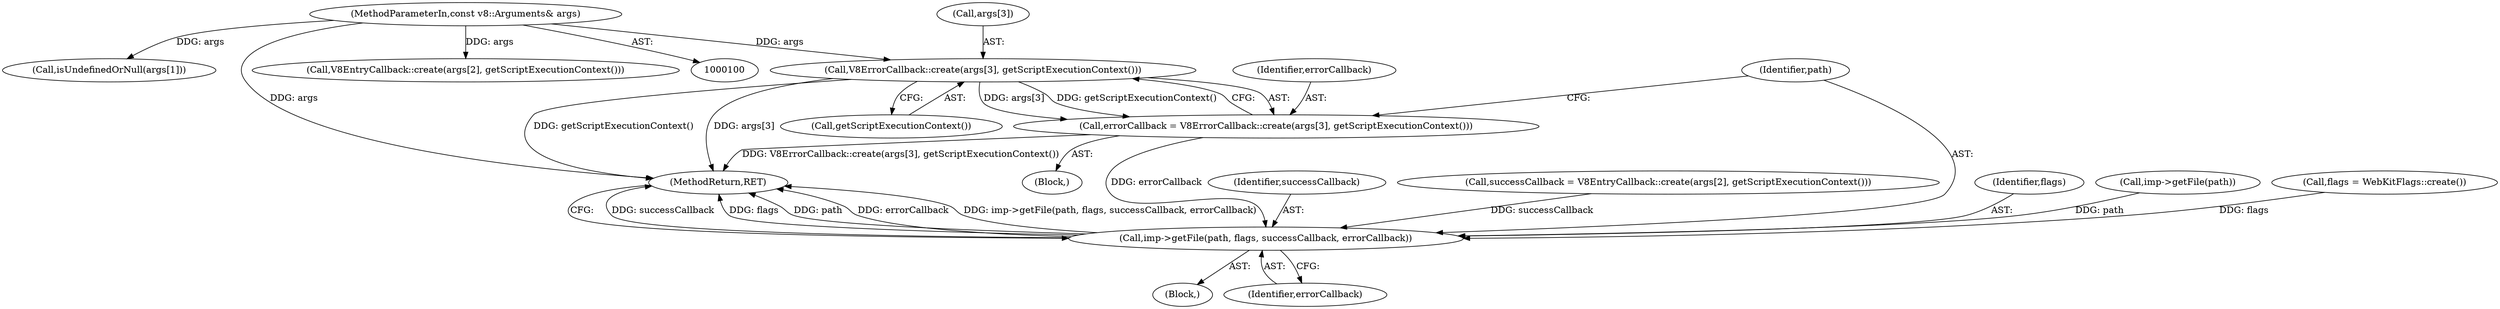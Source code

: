 digraph "0_Chrome_e9372a1bfd3588a80fcf49aa07321f0971dd6091_51@API" {
"1000229" [label="(Call,V8ErrorCallback::create(args[3], getScriptExecutionContext()))"];
"1000101" [label="(MethodParameterIn,const v8::Arguments& args)"];
"1000227" [label="(Call,errorCallback = V8ErrorCallback::create(args[3], getScriptExecutionContext()))"];
"1000234" [label="(Call,imp->getFile(path, flags, successCallback, errorCallback))"];
"1000127" [label="(Call,isUndefinedOrNull(args[1]))"];
"1000219" [label="(Block,)"];
"1000237" [label="(Identifier,successCallback)"];
"1000239" [label="(MethodReturn,RET)"];
"1000227" [label="(Call,errorCallback = V8ErrorCallback::create(args[3], getScriptExecutionContext()))"];
"1000101" [label="(MethodParameterIn,const v8::Arguments& args)"];
"1000203" [label="(Call,V8EntryCallback::create(args[2], getScriptExecutionContext()))"];
"1000229" [label="(Call,V8ErrorCallback::create(args[3], getScriptExecutionContext()))"];
"1000102" [label="(Block,)"];
"1000201" [label="(Call,successCallback = V8EntryCallback::create(args[2], getScriptExecutionContext()))"];
"1000235" [label="(Identifier,path)"];
"1000236" [label="(Identifier,flags)"];
"1000234" [label="(Call,imp->getFile(path, flags, successCallback, errorCallback))"];
"1000230" [label="(Call,args[3])"];
"1000121" [label="(Call,imp->getFile(path))"];
"1000228" [label="(Identifier,errorCallback)"];
"1000238" [label="(Identifier,errorCallback)"];
"1000233" [label="(Call,getScriptExecutionContext())"];
"1000133" [label="(Call,flags = WebKitFlags::create())"];
"1000229" -> "1000227"  [label="AST: "];
"1000229" -> "1000233"  [label="CFG: "];
"1000230" -> "1000229"  [label="AST: "];
"1000233" -> "1000229"  [label="AST: "];
"1000227" -> "1000229"  [label="CFG: "];
"1000229" -> "1000239"  [label="DDG: getScriptExecutionContext()"];
"1000229" -> "1000239"  [label="DDG: args[3]"];
"1000229" -> "1000227"  [label="DDG: args[3]"];
"1000229" -> "1000227"  [label="DDG: getScriptExecutionContext()"];
"1000101" -> "1000229"  [label="DDG: args"];
"1000101" -> "1000100"  [label="AST: "];
"1000101" -> "1000239"  [label="DDG: args"];
"1000101" -> "1000127"  [label="DDG: args"];
"1000101" -> "1000203"  [label="DDG: args"];
"1000227" -> "1000219"  [label="AST: "];
"1000228" -> "1000227"  [label="AST: "];
"1000235" -> "1000227"  [label="CFG: "];
"1000227" -> "1000239"  [label="DDG: V8ErrorCallback::create(args[3], getScriptExecutionContext())"];
"1000227" -> "1000234"  [label="DDG: errorCallback"];
"1000234" -> "1000102"  [label="AST: "];
"1000234" -> "1000238"  [label="CFG: "];
"1000235" -> "1000234"  [label="AST: "];
"1000236" -> "1000234"  [label="AST: "];
"1000237" -> "1000234"  [label="AST: "];
"1000238" -> "1000234"  [label="AST: "];
"1000239" -> "1000234"  [label="CFG: "];
"1000234" -> "1000239"  [label="DDG: successCallback"];
"1000234" -> "1000239"  [label="DDG: flags"];
"1000234" -> "1000239"  [label="DDG: path"];
"1000234" -> "1000239"  [label="DDG: errorCallback"];
"1000234" -> "1000239"  [label="DDG: imp->getFile(path, flags, successCallback, errorCallback)"];
"1000121" -> "1000234"  [label="DDG: path"];
"1000133" -> "1000234"  [label="DDG: flags"];
"1000201" -> "1000234"  [label="DDG: successCallback"];
}
